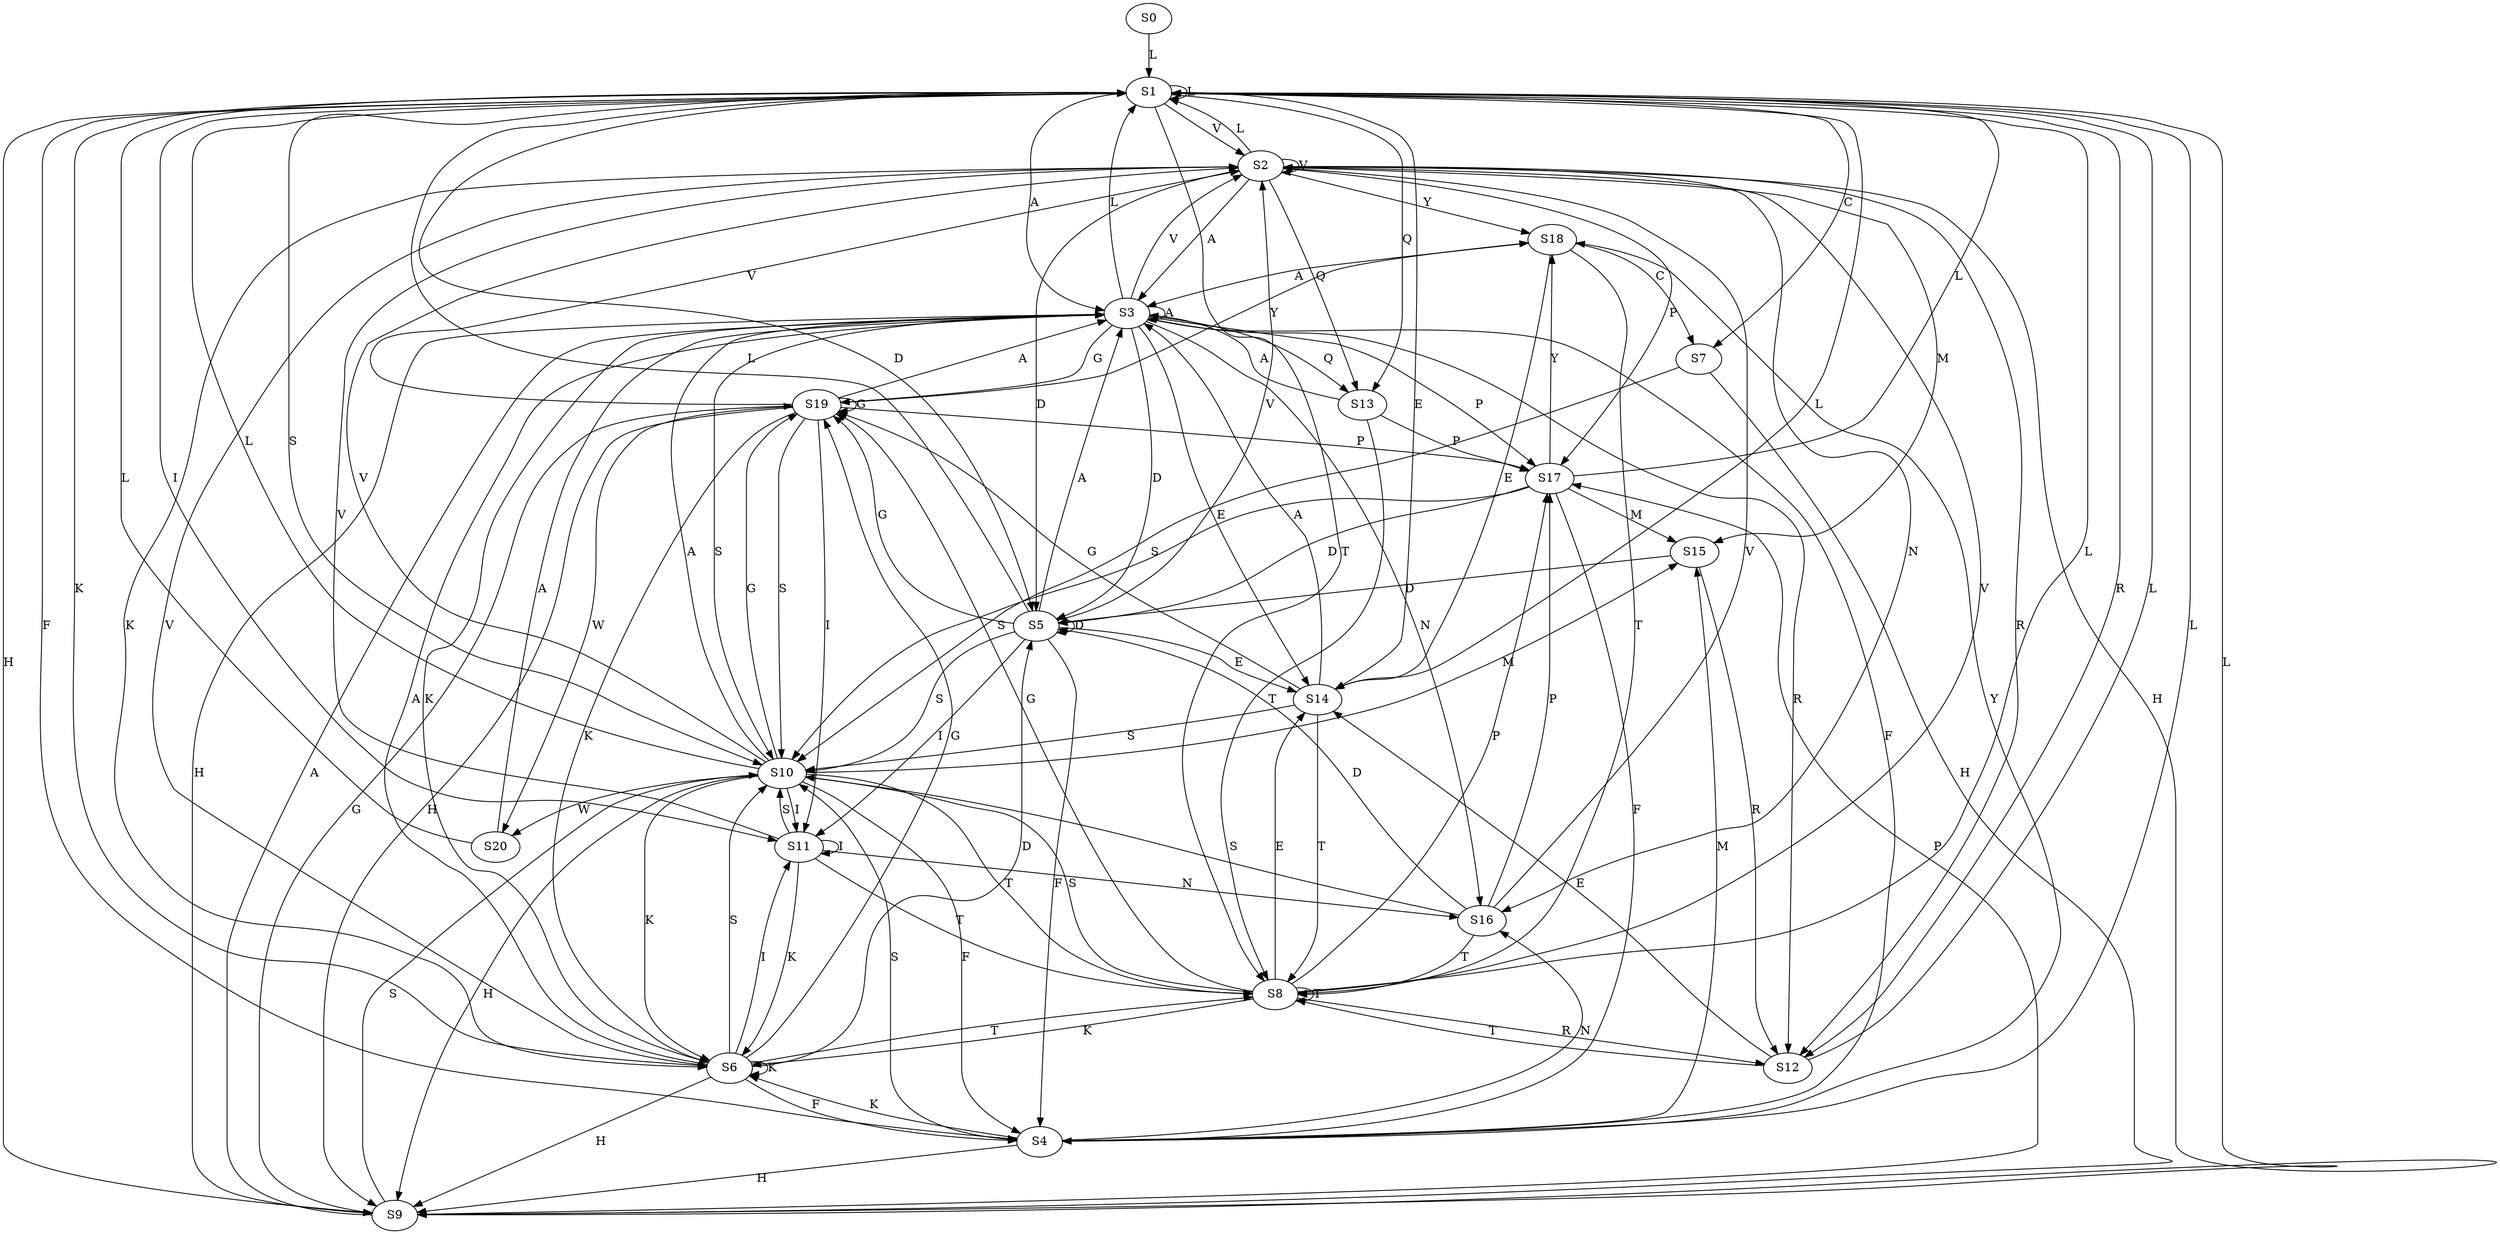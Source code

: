 strict digraph  {
	S0 -> S1 [ label = L ];
	S1 -> S2 [ label = V ];
	S1 -> S3 [ label = A ];
	S1 -> S4 [ label = F ];
	S1 -> S5 [ label = D ];
	S1 -> S6 [ label = K ];
	S1 -> S1 [ label = L ];
	S1 -> S7 [ label = C ];
	S1 -> S8 [ label = T ];
	S1 -> S9 [ label = H ];
	S1 -> S10 [ label = S ];
	S1 -> S11 [ label = I ];
	S1 -> S12 [ label = R ];
	S1 -> S13 [ label = Q ];
	S1 -> S14 [ label = E ];
	S2 -> S15 [ label = M ];
	S2 -> S16 [ label = N ];
	S2 -> S6 [ label = K ];
	S2 -> S13 [ label = Q ];
	S2 -> S3 [ label = A ];
	S2 -> S9 [ label = H ];
	S2 -> S12 [ label = R ];
	S2 -> S17 [ label = P ];
	S2 -> S1 [ label = L ];
	S2 -> S5 [ label = D ];
	S2 -> S2 [ label = V ];
	S2 -> S18 [ label = Y ];
	S3 -> S17 [ label = P ];
	S3 -> S6 [ label = K ];
	S3 -> S3 [ label = A ];
	S3 -> S19 [ label = G ];
	S3 -> S9 [ label = H ];
	S3 -> S14 [ label = E ];
	S3 -> S10 [ label = S ];
	S3 -> S2 [ label = V ];
	S3 -> S5 [ label = D ];
	S3 -> S16 [ label = N ];
	S3 -> S4 [ label = F ];
	S3 -> S1 [ label = L ];
	S3 -> S13 [ label = Q ];
	S3 -> S12 [ label = R ];
	S4 -> S15 [ label = M ];
	S4 -> S10 [ label = S ];
	S4 -> S18 [ label = Y ];
	S4 -> S9 [ label = H ];
	S4 -> S16 [ label = N ];
	S4 -> S1 [ label = L ];
	S4 -> S6 [ label = K ];
	S5 -> S3 [ label = A ];
	S5 -> S4 [ label = F ];
	S5 -> S2 [ label = V ];
	S5 -> S5 [ label = D ];
	S5 -> S10 [ label = S ];
	S5 -> S14 [ label = E ];
	S5 -> S1 [ label = L ];
	S5 -> S19 [ label = G ];
	S5 -> S11 [ label = I ];
	S6 -> S5 [ label = D ];
	S6 -> S2 [ label = V ];
	S6 -> S19 [ label = G ];
	S6 -> S8 [ label = T ];
	S6 -> S6 [ label = K ];
	S6 -> S9 [ label = H ];
	S6 -> S4 [ label = F ];
	S6 -> S11 [ label = I ];
	S6 -> S10 [ label = S ];
	S6 -> S3 [ label = A ];
	S7 -> S9 [ label = H ];
	S7 -> S10 [ label = S ];
	S8 -> S6 [ label = K ];
	S8 -> S17 [ label = P ];
	S8 -> S8 [ label = T ];
	S8 -> S1 [ label = L ];
	S8 -> S2 [ label = V ];
	S8 -> S12 [ label = R ];
	S8 -> S10 [ label = S ];
	S8 -> S19 [ label = G ];
	S8 -> S14 [ label = E ];
	S9 -> S3 [ label = A ];
	S9 -> S17 [ label = P ];
	S9 -> S10 [ label = S ];
	S9 -> S19 [ label = G ];
	S9 -> S1 [ label = L ];
	S10 -> S1 [ label = L ];
	S10 -> S19 [ label = G ];
	S10 -> S6 [ label = K ];
	S10 -> S3 [ label = A ];
	S10 -> S2 [ label = V ];
	S10 -> S15 [ label = M ];
	S10 -> S20 [ label = W ];
	S10 -> S11 [ label = I ];
	S10 -> S4 [ label = F ];
	S10 -> S9 [ label = H ];
	S10 -> S8 [ label = T ];
	S11 -> S16 [ label = N ];
	S11 -> S6 [ label = K ];
	S11 -> S8 [ label = T ];
	S11 -> S11 [ label = I ];
	S11 -> S2 [ label = V ];
	S11 -> S10 [ label = S ];
	S12 -> S14 [ label = E ];
	S12 -> S1 [ label = L ];
	S12 -> S8 [ label = T ];
	S13 -> S3 [ label = A ];
	S13 -> S8 [ label = T ];
	S13 -> S17 [ label = P ];
	S14 -> S19 [ label = G ];
	S14 -> S3 [ label = A ];
	S14 -> S1 [ label = L ];
	S14 -> S8 [ label = T ];
	S14 -> S10 [ label = S ];
	S15 -> S12 [ label = R ];
	S15 -> S5 [ label = D ];
	S16 -> S8 [ label = T ];
	S16 -> S17 [ label = P ];
	S16 -> S2 [ label = V ];
	S16 -> S10 [ label = S ];
	S16 -> S5 [ label = D ];
	S17 -> S10 [ label = S ];
	S17 -> S4 [ label = F ];
	S17 -> S15 [ label = M ];
	S17 -> S5 [ label = D ];
	S17 -> S1 [ label = L ];
	S17 -> S18 [ label = Y ];
	S18 -> S14 [ label = E ];
	S18 -> S8 [ label = T ];
	S18 -> S7 [ label = C ];
	S18 -> S3 [ label = A ];
	S19 -> S20 [ label = W ];
	S19 -> S2 [ label = V ];
	S19 -> S3 [ label = A ];
	S19 -> S18 [ label = Y ];
	S19 -> S9 [ label = H ];
	S19 -> S6 [ label = K ];
	S19 -> S10 [ label = S ];
	S19 -> S11 [ label = I ];
	S19 -> S19 [ label = G ];
	S19 -> S17 [ label = P ];
	S20 -> S3 [ label = A ];
	S20 -> S1 [ label = L ];
}
